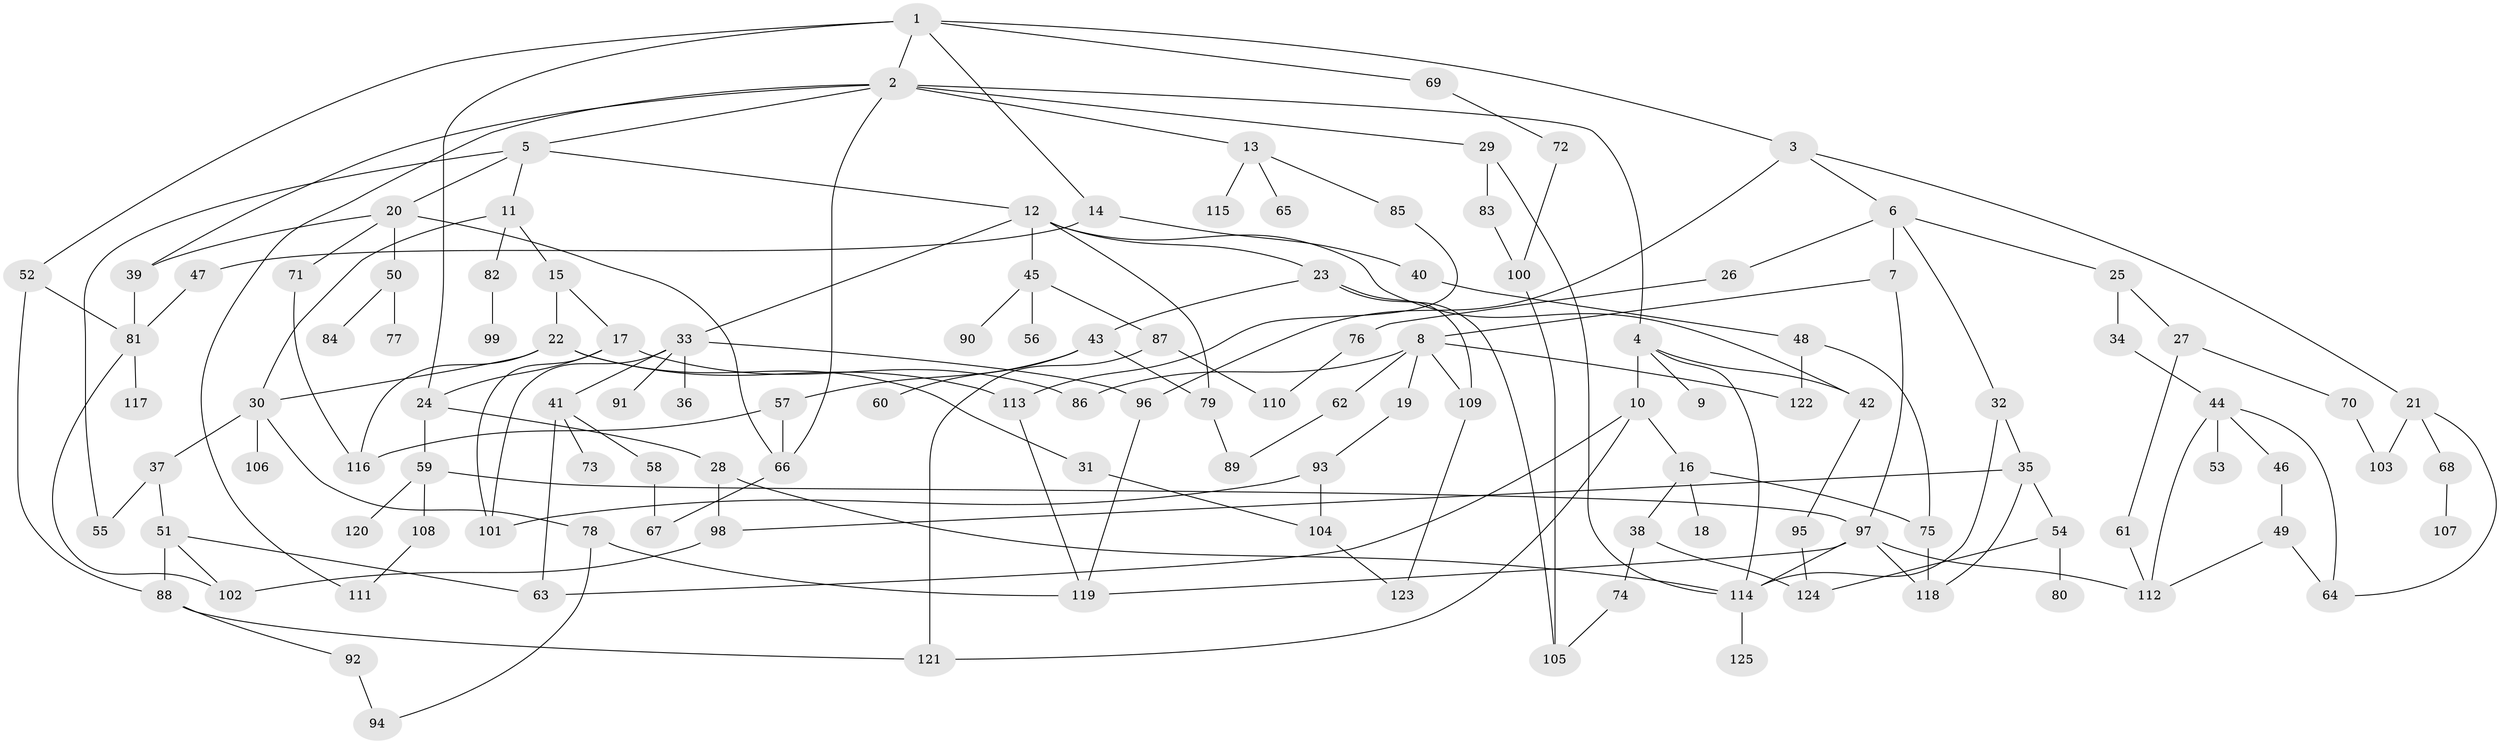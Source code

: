 // Generated by graph-tools (version 1.1) at 2025/25/03/09/25 03:25:28]
// undirected, 125 vertices, 180 edges
graph export_dot {
graph [start="1"]
  node [color=gray90,style=filled];
  1;
  2;
  3;
  4;
  5;
  6;
  7;
  8;
  9;
  10;
  11;
  12;
  13;
  14;
  15;
  16;
  17;
  18;
  19;
  20;
  21;
  22;
  23;
  24;
  25;
  26;
  27;
  28;
  29;
  30;
  31;
  32;
  33;
  34;
  35;
  36;
  37;
  38;
  39;
  40;
  41;
  42;
  43;
  44;
  45;
  46;
  47;
  48;
  49;
  50;
  51;
  52;
  53;
  54;
  55;
  56;
  57;
  58;
  59;
  60;
  61;
  62;
  63;
  64;
  65;
  66;
  67;
  68;
  69;
  70;
  71;
  72;
  73;
  74;
  75;
  76;
  77;
  78;
  79;
  80;
  81;
  82;
  83;
  84;
  85;
  86;
  87;
  88;
  89;
  90;
  91;
  92;
  93;
  94;
  95;
  96;
  97;
  98;
  99;
  100;
  101;
  102;
  103;
  104;
  105;
  106;
  107;
  108;
  109;
  110;
  111;
  112;
  113;
  114;
  115;
  116;
  117;
  118;
  119;
  120;
  121;
  122;
  123;
  124;
  125;
  1 -- 2;
  1 -- 3;
  1 -- 14;
  1 -- 52;
  1 -- 69;
  1 -- 24;
  2 -- 4;
  2 -- 5;
  2 -- 13;
  2 -- 29;
  2 -- 39;
  2 -- 66;
  2 -- 111;
  3 -- 6;
  3 -- 21;
  3 -- 96;
  4 -- 9;
  4 -- 10;
  4 -- 42;
  4 -- 114;
  5 -- 11;
  5 -- 12;
  5 -- 20;
  5 -- 55;
  6 -- 7;
  6 -- 25;
  6 -- 26;
  6 -- 32;
  7 -- 8;
  7 -- 97;
  8 -- 19;
  8 -- 62;
  8 -- 86;
  8 -- 122;
  8 -- 109;
  10 -- 16;
  10 -- 63;
  10 -- 121;
  11 -- 15;
  11 -- 30;
  11 -- 82;
  12 -- 23;
  12 -- 33;
  12 -- 42;
  12 -- 45;
  12 -- 79;
  13 -- 65;
  13 -- 85;
  13 -- 115;
  14 -- 40;
  14 -- 47;
  15 -- 17;
  15 -- 22;
  16 -- 18;
  16 -- 38;
  16 -- 75;
  17 -- 24;
  17 -- 101;
  17 -- 86;
  19 -- 93;
  20 -- 50;
  20 -- 66;
  20 -- 71;
  20 -- 39;
  21 -- 64;
  21 -- 68;
  21 -- 103;
  22 -- 31;
  22 -- 113;
  22 -- 116;
  22 -- 30;
  23 -- 43;
  23 -- 109;
  23 -- 105;
  24 -- 28;
  24 -- 59;
  25 -- 27;
  25 -- 34;
  26 -- 76;
  27 -- 61;
  27 -- 70;
  28 -- 98;
  28 -- 114;
  29 -- 83;
  29 -- 114;
  30 -- 37;
  30 -- 78;
  30 -- 106;
  31 -- 104;
  32 -- 35;
  32 -- 114;
  33 -- 36;
  33 -- 41;
  33 -- 91;
  33 -- 96;
  33 -- 101;
  34 -- 44;
  35 -- 54;
  35 -- 98;
  35 -- 118;
  37 -- 51;
  37 -- 55;
  38 -- 74;
  38 -- 124;
  39 -- 81;
  40 -- 48;
  41 -- 58;
  41 -- 73;
  41 -- 63;
  42 -- 95;
  43 -- 57;
  43 -- 60;
  43 -- 79;
  44 -- 46;
  44 -- 53;
  44 -- 112;
  44 -- 64;
  45 -- 56;
  45 -- 87;
  45 -- 90;
  46 -- 49;
  47 -- 81;
  48 -- 75;
  48 -- 122;
  49 -- 112;
  49 -- 64;
  50 -- 77;
  50 -- 84;
  51 -- 88;
  51 -- 102;
  51 -- 63;
  52 -- 81;
  52 -- 88;
  54 -- 80;
  54 -- 124;
  57 -- 116;
  57 -- 66;
  58 -- 67;
  59 -- 97;
  59 -- 108;
  59 -- 120;
  61 -- 112;
  62 -- 89;
  66 -- 67;
  68 -- 107;
  69 -- 72;
  70 -- 103;
  71 -- 116;
  72 -- 100;
  74 -- 105;
  75 -- 118;
  76 -- 110;
  78 -- 94;
  78 -- 119;
  79 -- 89;
  81 -- 117;
  81 -- 102;
  82 -- 99;
  83 -- 100;
  85 -- 113;
  87 -- 121;
  87 -- 110;
  88 -- 92;
  88 -- 121;
  92 -- 94;
  93 -- 101;
  93 -- 104;
  95 -- 124;
  96 -- 119;
  97 -- 118;
  97 -- 119;
  97 -- 112;
  97 -- 114;
  98 -- 102;
  100 -- 105;
  104 -- 123;
  108 -- 111;
  109 -- 123;
  113 -- 119;
  114 -- 125;
}

